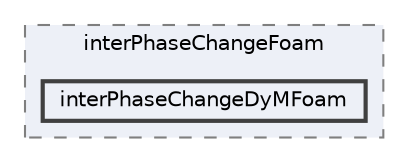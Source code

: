digraph "applications/solvers/multiphase/interPhaseChangeFoam/interPhaseChangeDyMFoam"
{
 // LATEX_PDF_SIZE
  bgcolor="transparent";
  edge [fontname=Helvetica,fontsize=10,labelfontname=Helvetica,labelfontsize=10];
  node [fontname=Helvetica,fontsize=10,shape=box,height=0.2,width=0.4];
  compound=true
  subgraph clusterdir_072f0e2674ae04115e1196cfcbf8d2aa {
    graph [ bgcolor="#edf0f7", pencolor="grey50", label="interPhaseChangeFoam", fontname=Helvetica,fontsize=10 style="filled,dashed", URL="dir_072f0e2674ae04115e1196cfcbf8d2aa.html",tooltip=""]
  dir_d4800a296fda689492033c09733578a2 [label="interPhaseChangeDyMFoam", fillcolor="#edf0f7", color="grey25", style="filled,bold", URL="dir_d4800a296fda689492033c09733578a2.html",tooltip=""];
  }
}

